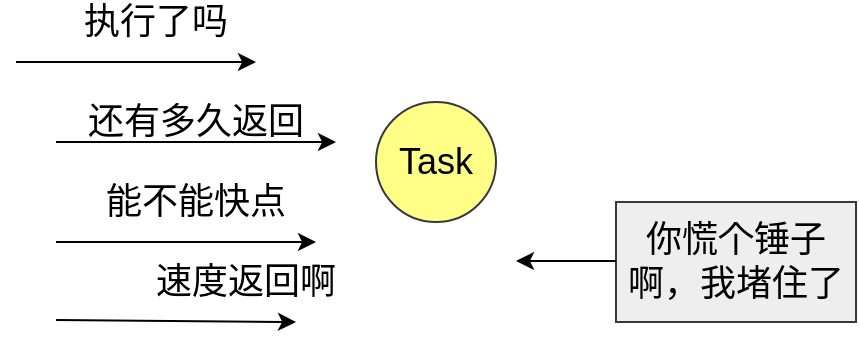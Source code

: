 <mxfile version="13.4.8" type="device"><diagram id="IZatZq5AJDCRMLk7pwDe" name="第 1 页"><mxGraphModel dx="793" dy="441" grid="1" gridSize="10" guides="1" tooltips="1" connect="1" arrows="1" fold="1" page="1" pageScale="1" pageWidth="827" pageHeight="1169" math="0" shadow="0"><root><mxCell id="0"/><mxCell id="1" parent="0"/><mxCell id="sCjWJ-yqNfCuptheVrJ7-1" value="" style="endArrow=classic;html=1;fontSize=18;" edge="1" parent="1"><mxGeometry width="50" height="50" relative="1" as="geometry"><mxPoint x="140" y="170" as="sourcePoint"/><mxPoint x="260" y="170" as="targetPoint"/></mxGeometry></mxCell><mxCell id="sCjWJ-yqNfCuptheVrJ7-2" value="Task" style="ellipse;whiteSpace=wrap;html=1;aspect=fixed;fillColor=#ffff88;strokeColor=#36393d;fontSize=18;" vertex="1" parent="1"><mxGeometry x="320" y="190" width="60" height="60" as="geometry"/></mxCell><mxCell id="sCjWJ-yqNfCuptheVrJ7-3" value="" style="endArrow=classic;html=1;fontSize=18;" edge="1" parent="1"><mxGeometry width="50" height="50" relative="1" as="geometry"><mxPoint x="160" y="210" as="sourcePoint"/><mxPoint x="300" y="210" as="targetPoint"/></mxGeometry></mxCell><mxCell id="sCjWJ-yqNfCuptheVrJ7-4" value="" style="endArrow=classic;html=1;fontSize=18;" edge="1" parent="1"><mxGeometry width="50" height="50" relative="1" as="geometry"><mxPoint x="160" y="260" as="sourcePoint"/><mxPoint x="290" y="260" as="targetPoint"/></mxGeometry></mxCell><mxCell id="sCjWJ-yqNfCuptheVrJ7-5" value="" style="endArrow=classic;html=1;fontSize=18;" edge="1" parent="1"><mxGeometry width="50" height="50" relative="1" as="geometry"><mxPoint x="160" y="299" as="sourcePoint"/><mxPoint x="280" y="300" as="targetPoint"/></mxGeometry></mxCell><mxCell id="sCjWJ-yqNfCuptheVrJ7-6" value="执行了吗" style="text;html=1;strokeColor=none;fillColor=none;align=center;verticalAlign=middle;whiteSpace=wrap;rounded=0;fontSize=18;" vertex="1" parent="1"><mxGeometry x="170" y="140" width="80" height="20" as="geometry"/></mxCell><mxCell id="sCjWJ-yqNfCuptheVrJ7-7" value="还有多久返回" style="text;html=1;strokeColor=none;fillColor=none;align=center;verticalAlign=middle;whiteSpace=wrap;rounded=0;fontSize=18;" vertex="1" parent="1"><mxGeometry x="170" y="190" width="120" height="20" as="geometry"/></mxCell><mxCell id="sCjWJ-yqNfCuptheVrJ7-8" value="能不能快点" style="text;html=1;strokeColor=none;fillColor=none;align=center;verticalAlign=middle;whiteSpace=wrap;rounded=0;fontSize=18;" vertex="1" parent="1"><mxGeometry x="180" y="230" width="100" height="20" as="geometry"/></mxCell><mxCell id="sCjWJ-yqNfCuptheVrJ7-9" value="速度返回啊" style="text;html=1;strokeColor=none;fillColor=none;align=center;verticalAlign=middle;whiteSpace=wrap;rounded=0;fontSize=18;" vertex="1" parent="1"><mxGeometry x="180" y="270" width="150" height="20" as="geometry"/></mxCell><mxCell id="sCjWJ-yqNfCuptheVrJ7-10" value="你慌个锤子啊，我堵住了" style="rounded=0;whiteSpace=wrap;html=1;fillColor=#eeeeee;strokeColor=#36393d;fontSize=18;" vertex="1" parent="1"><mxGeometry x="440" y="240" width="120" height="60" as="geometry"/></mxCell><mxCell id="sCjWJ-yqNfCuptheVrJ7-11" value="" style="endArrow=classic;html=1;fontSize=18;" edge="1" parent="1"><mxGeometry width="50" height="50" relative="1" as="geometry"><mxPoint x="440" y="269.5" as="sourcePoint"/><mxPoint x="390" y="269.5" as="targetPoint"/></mxGeometry></mxCell></root></mxGraphModel></diagram></mxfile>